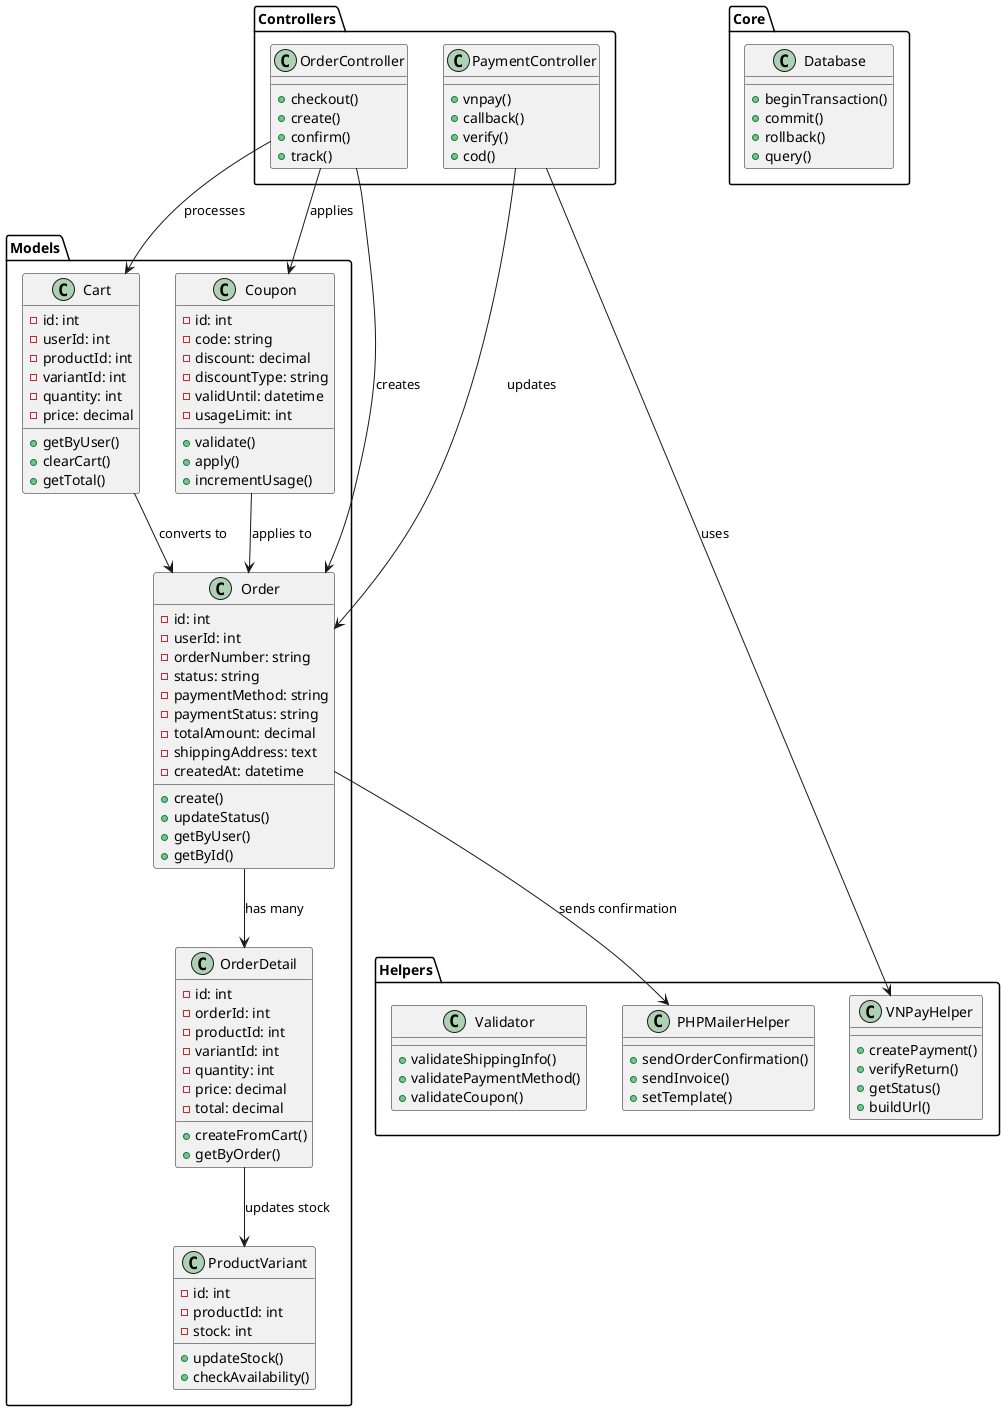 @startuml Checkout Process - Class Diagram

!define ENTITY class
!define CONTROLLER class
!define SERVICE class

package "Controllers" {
    CONTROLLER OrderController {
        +checkout()
        +create()
        +confirm()
        +track()
    }

    CONTROLLER PaymentController {
        +vnpay()
        +callback()
        +verify()
        +cod()
    }
}

package "Models" {
    ENTITY Order {
        -id: int
        -userId: int
        -orderNumber: string
        -status: string
        -paymentMethod: string
        -paymentStatus: string
        -totalAmount: decimal
        -shippingAddress: text
        -createdAt: datetime
        +create()
        +updateStatus()
        +getByUser()
        +getById()
    }

    ENTITY OrderDetail {
        -id: int
        -orderId: int
        -productId: int
        -variantId: int
        -quantity: int
        -price: decimal
        -total: decimal
        +createFromCart()
        +getByOrder()
    }

    ENTITY Cart {
        -id: int
        -userId: int
        -productId: int
        -variantId: int
        -quantity: int
        -price: decimal
        +getByUser()
        +clearCart()
        +getTotal()
    }

    ENTITY Coupon {
        -id: int
        -code: string
        -discount: decimal
        -discountType: string
        -validUntil: datetime
        -usageLimit: int
        +validate()
        +apply()
        +incrementUsage()
    }

    ENTITY ProductVariant {
        -id: int
        -productId: int
        -stock: int
        +updateStock()
        +checkAvailability()
    }
}

package "Helpers" {
    SERVICE VNPayHelper {
        +createPayment()
        +verifyReturn()
        +getStatus()
        +buildUrl()
    }

    SERVICE PHPMailerHelper {
        +sendOrderConfirmation()
        +sendInvoice()
        +setTemplate()
    }

    SERVICE Validator {
        +validateShippingInfo()
        +validatePaymentMethod()
        +validateCoupon()
    }
}

package "Core" {
    SERVICE Database {
        +beginTransaction()
        +commit()
        +rollback()
        +query()
    }
}

OrderController --> Order : creates
OrderController --> Cart : processes
OrderController --> Coupon : applies
PaymentController --> VNPayHelper : uses
PaymentController --> Order : updates
Order --> OrderDetail : has many
Order --> PHPMailerHelper : sends confirmation
OrderDetail --> ProductVariant : updates stock
Cart --> Order : converts to
Coupon --> Order : applies to

@enduml
